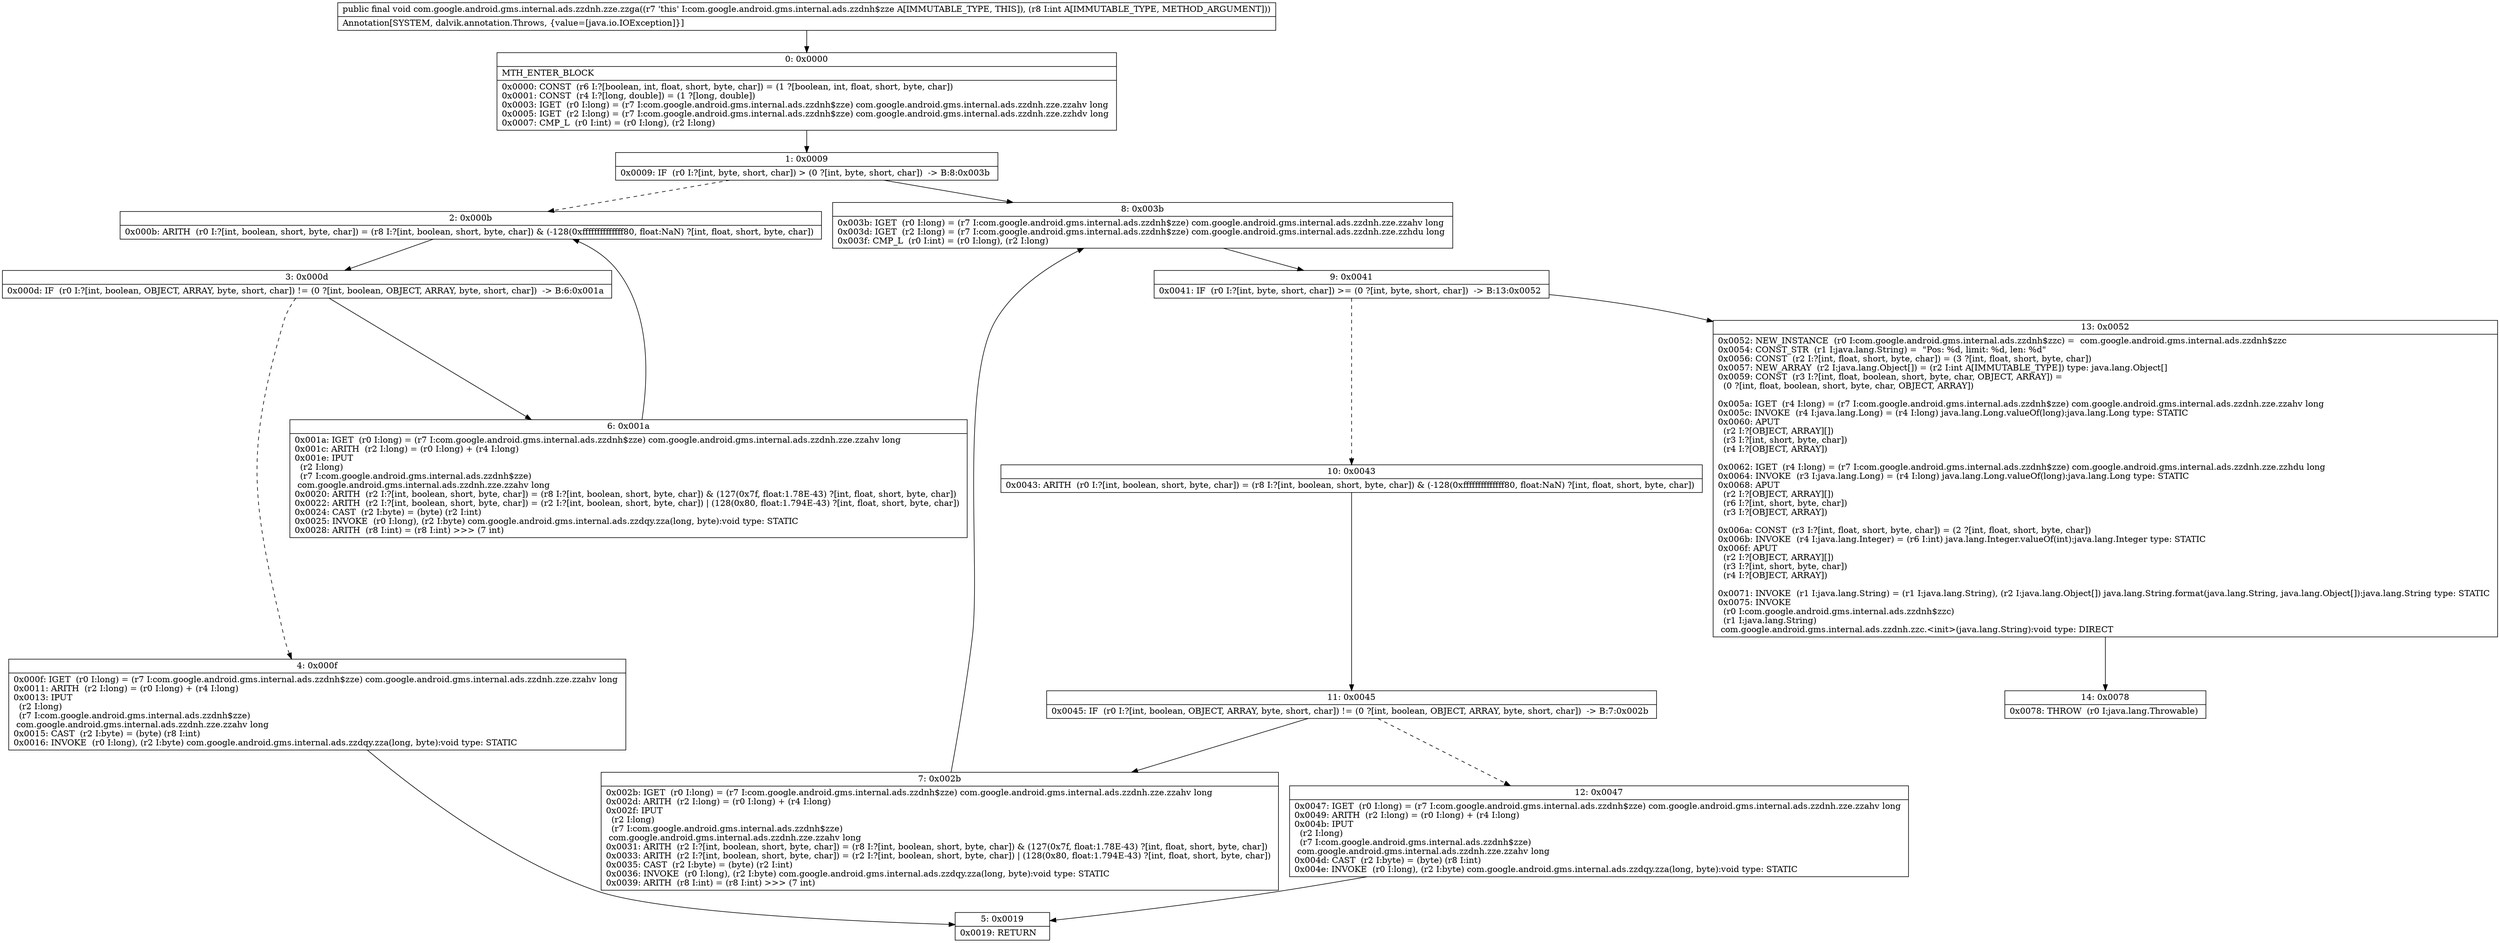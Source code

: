 digraph "CFG forcom.google.android.gms.internal.ads.zzdnh.zze.zzga(I)V" {
Node_0 [shape=record,label="{0\:\ 0x0000|MTH_ENTER_BLOCK\l|0x0000: CONST  (r6 I:?[boolean, int, float, short, byte, char]) = (1 ?[boolean, int, float, short, byte, char]) \l0x0001: CONST  (r4 I:?[long, double]) = (1 ?[long, double]) \l0x0003: IGET  (r0 I:long) = (r7 I:com.google.android.gms.internal.ads.zzdnh$zze) com.google.android.gms.internal.ads.zzdnh.zze.zzahv long \l0x0005: IGET  (r2 I:long) = (r7 I:com.google.android.gms.internal.ads.zzdnh$zze) com.google.android.gms.internal.ads.zzdnh.zze.zzhdv long \l0x0007: CMP_L  (r0 I:int) = (r0 I:long), (r2 I:long) \l}"];
Node_1 [shape=record,label="{1\:\ 0x0009|0x0009: IF  (r0 I:?[int, byte, short, char]) \> (0 ?[int, byte, short, char])  \-\> B:8:0x003b \l}"];
Node_2 [shape=record,label="{2\:\ 0x000b|0x000b: ARITH  (r0 I:?[int, boolean, short, byte, char]) = (r8 I:?[int, boolean, short, byte, char]) & (\-128(0xffffffffffffff80, float:NaN) ?[int, float, short, byte, char]) \l}"];
Node_3 [shape=record,label="{3\:\ 0x000d|0x000d: IF  (r0 I:?[int, boolean, OBJECT, ARRAY, byte, short, char]) != (0 ?[int, boolean, OBJECT, ARRAY, byte, short, char])  \-\> B:6:0x001a \l}"];
Node_4 [shape=record,label="{4\:\ 0x000f|0x000f: IGET  (r0 I:long) = (r7 I:com.google.android.gms.internal.ads.zzdnh$zze) com.google.android.gms.internal.ads.zzdnh.zze.zzahv long \l0x0011: ARITH  (r2 I:long) = (r0 I:long) + (r4 I:long) \l0x0013: IPUT  \l  (r2 I:long)\l  (r7 I:com.google.android.gms.internal.ads.zzdnh$zze)\l com.google.android.gms.internal.ads.zzdnh.zze.zzahv long \l0x0015: CAST  (r2 I:byte) = (byte) (r8 I:int) \l0x0016: INVOKE  (r0 I:long), (r2 I:byte) com.google.android.gms.internal.ads.zzdqy.zza(long, byte):void type: STATIC \l}"];
Node_5 [shape=record,label="{5\:\ 0x0019|0x0019: RETURN   \l}"];
Node_6 [shape=record,label="{6\:\ 0x001a|0x001a: IGET  (r0 I:long) = (r7 I:com.google.android.gms.internal.ads.zzdnh$zze) com.google.android.gms.internal.ads.zzdnh.zze.zzahv long \l0x001c: ARITH  (r2 I:long) = (r0 I:long) + (r4 I:long) \l0x001e: IPUT  \l  (r2 I:long)\l  (r7 I:com.google.android.gms.internal.ads.zzdnh$zze)\l com.google.android.gms.internal.ads.zzdnh.zze.zzahv long \l0x0020: ARITH  (r2 I:?[int, boolean, short, byte, char]) = (r8 I:?[int, boolean, short, byte, char]) & (127(0x7f, float:1.78E\-43) ?[int, float, short, byte, char]) \l0x0022: ARITH  (r2 I:?[int, boolean, short, byte, char]) = (r2 I:?[int, boolean, short, byte, char]) \| (128(0x80, float:1.794E\-43) ?[int, float, short, byte, char]) \l0x0024: CAST  (r2 I:byte) = (byte) (r2 I:int) \l0x0025: INVOKE  (r0 I:long), (r2 I:byte) com.google.android.gms.internal.ads.zzdqy.zza(long, byte):void type: STATIC \l0x0028: ARITH  (r8 I:int) = (r8 I:int) \>\>\> (7 int) \l}"];
Node_7 [shape=record,label="{7\:\ 0x002b|0x002b: IGET  (r0 I:long) = (r7 I:com.google.android.gms.internal.ads.zzdnh$zze) com.google.android.gms.internal.ads.zzdnh.zze.zzahv long \l0x002d: ARITH  (r2 I:long) = (r0 I:long) + (r4 I:long) \l0x002f: IPUT  \l  (r2 I:long)\l  (r7 I:com.google.android.gms.internal.ads.zzdnh$zze)\l com.google.android.gms.internal.ads.zzdnh.zze.zzahv long \l0x0031: ARITH  (r2 I:?[int, boolean, short, byte, char]) = (r8 I:?[int, boolean, short, byte, char]) & (127(0x7f, float:1.78E\-43) ?[int, float, short, byte, char]) \l0x0033: ARITH  (r2 I:?[int, boolean, short, byte, char]) = (r2 I:?[int, boolean, short, byte, char]) \| (128(0x80, float:1.794E\-43) ?[int, float, short, byte, char]) \l0x0035: CAST  (r2 I:byte) = (byte) (r2 I:int) \l0x0036: INVOKE  (r0 I:long), (r2 I:byte) com.google.android.gms.internal.ads.zzdqy.zza(long, byte):void type: STATIC \l0x0039: ARITH  (r8 I:int) = (r8 I:int) \>\>\> (7 int) \l}"];
Node_8 [shape=record,label="{8\:\ 0x003b|0x003b: IGET  (r0 I:long) = (r7 I:com.google.android.gms.internal.ads.zzdnh$zze) com.google.android.gms.internal.ads.zzdnh.zze.zzahv long \l0x003d: IGET  (r2 I:long) = (r7 I:com.google.android.gms.internal.ads.zzdnh$zze) com.google.android.gms.internal.ads.zzdnh.zze.zzhdu long \l0x003f: CMP_L  (r0 I:int) = (r0 I:long), (r2 I:long) \l}"];
Node_9 [shape=record,label="{9\:\ 0x0041|0x0041: IF  (r0 I:?[int, byte, short, char]) \>= (0 ?[int, byte, short, char])  \-\> B:13:0x0052 \l}"];
Node_10 [shape=record,label="{10\:\ 0x0043|0x0043: ARITH  (r0 I:?[int, boolean, short, byte, char]) = (r8 I:?[int, boolean, short, byte, char]) & (\-128(0xffffffffffffff80, float:NaN) ?[int, float, short, byte, char]) \l}"];
Node_11 [shape=record,label="{11\:\ 0x0045|0x0045: IF  (r0 I:?[int, boolean, OBJECT, ARRAY, byte, short, char]) != (0 ?[int, boolean, OBJECT, ARRAY, byte, short, char])  \-\> B:7:0x002b \l}"];
Node_12 [shape=record,label="{12\:\ 0x0047|0x0047: IGET  (r0 I:long) = (r7 I:com.google.android.gms.internal.ads.zzdnh$zze) com.google.android.gms.internal.ads.zzdnh.zze.zzahv long \l0x0049: ARITH  (r2 I:long) = (r0 I:long) + (r4 I:long) \l0x004b: IPUT  \l  (r2 I:long)\l  (r7 I:com.google.android.gms.internal.ads.zzdnh$zze)\l com.google.android.gms.internal.ads.zzdnh.zze.zzahv long \l0x004d: CAST  (r2 I:byte) = (byte) (r8 I:int) \l0x004e: INVOKE  (r0 I:long), (r2 I:byte) com.google.android.gms.internal.ads.zzdqy.zza(long, byte):void type: STATIC \l}"];
Node_13 [shape=record,label="{13\:\ 0x0052|0x0052: NEW_INSTANCE  (r0 I:com.google.android.gms.internal.ads.zzdnh$zzc) =  com.google.android.gms.internal.ads.zzdnh$zzc \l0x0054: CONST_STR  (r1 I:java.lang.String) =  \"Pos: %d, limit: %d, len: %d\" \l0x0056: CONST  (r2 I:?[int, float, short, byte, char]) = (3 ?[int, float, short, byte, char]) \l0x0057: NEW_ARRAY  (r2 I:java.lang.Object[]) = (r2 I:int A[IMMUTABLE_TYPE]) type: java.lang.Object[] \l0x0059: CONST  (r3 I:?[int, float, boolean, short, byte, char, OBJECT, ARRAY]) = \l  (0 ?[int, float, boolean, short, byte, char, OBJECT, ARRAY])\l \l0x005a: IGET  (r4 I:long) = (r7 I:com.google.android.gms.internal.ads.zzdnh$zze) com.google.android.gms.internal.ads.zzdnh.zze.zzahv long \l0x005c: INVOKE  (r4 I:java.lang.Long) = (r4 I:long) java.lang.Long.valueOf(long):java.lang.Long type: STATIC \l0x0060: APUT  \l  (r2 I:?[OBJECT, ARRAY][])\l  (r3 I:?[int, short, byte, char])\l  (r4 I:?[OBJECT, ARRAY])\l \l0x0062: IGET  (r4 I:long) = (r7 I:com.google.android.gms.internal.ads.zzdnh$zze) com.google.android.gms.internal.ads.zzdnh.zze.zzhdu long \l0x0064: INVOKE  (r3 I:java.lang.Long) = (r4 I:long) java.lang.Long.valueOf(long):java.lang.Long type: STATIC \l0x0068: APUT  \l  (r2 I:?[OBJECT, ARRAY][])\l  (r6 I:?[int, short, byte, char])\l  (r3 I:?[OBJECT, ARRAY])\l \l0x006a: CONST  (r3 I:?[int, float, short, byte, char]) = (2 ?[int, float, short, byte, char]) \l0x006b: INVOKE  (r4 I:java.lang.Integer) = (r6 I:int) java.lang.Integer.valueOf(int):java.lang.Integer type: STATIC \l0x006f: APUT  \l  (r2 I:?[OBJECT, ARRAY][])\l  (r3 I:?[int, short, byte, char])\l  (r4 I:?[OBJECT, ARRAY])\l \l0x0071: INVOKE  (r1 I:java.lang.String) = (r1 I:java.lang.String), (r2 I:java.lang.Object[]) java.lang.String.format(java.lang.String, java.lang.Object[]):java.lang.String type: STATIC \l0x0075: INVOKE  \l  (r0 I:com.google.android.gms.internal.ads.zzdnh$zzc)\l  (r1 I:java.lang.String)\l com.google.android.gms.internal.ads.zzdnh.zzc.\<init\>(java.lang.String):void type: DIRECT \l}"];
Node_14 [shape=record,label="{14\:\ 0x0078|0x0078: THROW  (r0 I:java.lang.Throwable) \l}"];
MethodNode[shape=record,label="{public final void com.google.android.gms.internal.ads.zzdnh.zze.zzga((r7 'this' I:com.google.android.gms.internal.ads.zzdnh$zze A[IMMUTABLE_TYPE, THIS]), (r8 I:int A[IMMUTABLE_TYPE, METHOD_ARGUMENT]))  | Annotation[SYSTEM, dalvik.annotation.Throws, \{value=[java.io.IOException]\}]\l}"];
MethodNode -> Node_0;
Node_0 -> Node_1;
Node_1 -> Node_2[style=dashed];
Node_1 -> Node_8;
Node_2 -> Node_3;
Node_3 -> Node_4[style=dashed];
Node_3 -> Node_6;
Node_4 -> Node_5;
Node_6 -> Node_2;
Node_7 -> Node_8;
Node_8 -> Node_9;
Node_9 -> Node_10[style=dashed];
Node_9 -> Node_13;
Node_10 -> Node_11;
Node_11 -> Node_7;
Node_11 -> Node_12[style=dashed];
Node_12 -> Node_5;
Node_13 -> Node_14;
}

